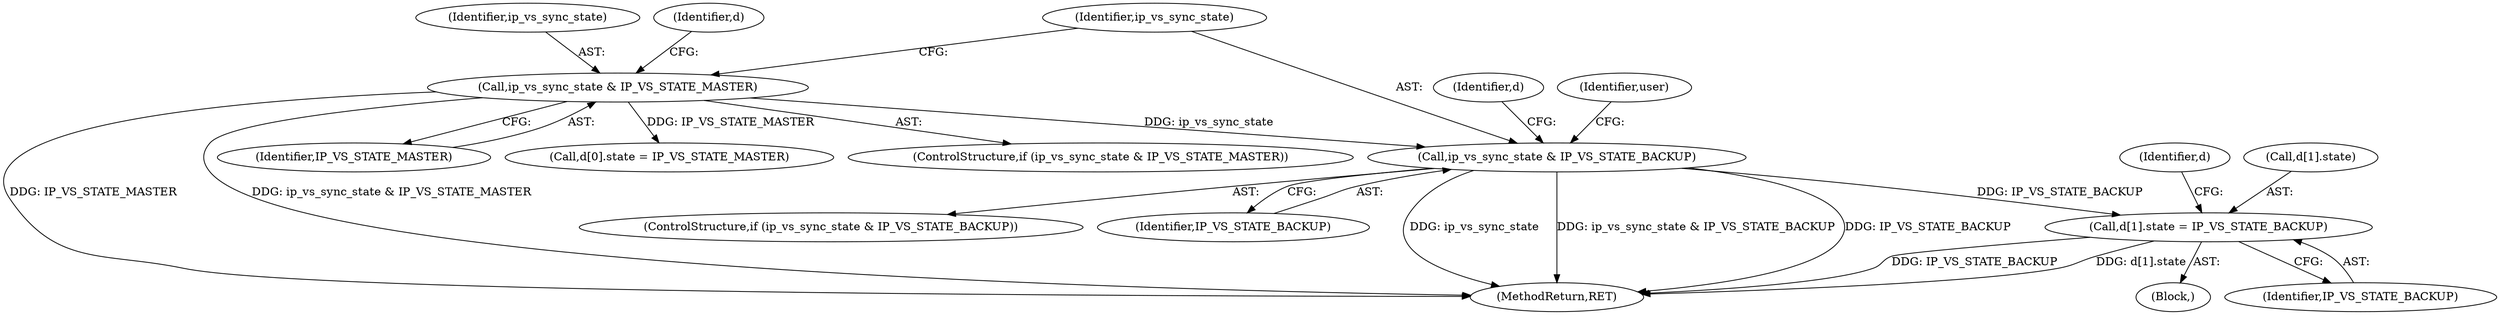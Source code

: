 digraph "0_linux_04bcef2a83f40c6db24222b27a52892cba39dffb@array" {
"1000468" [label="(Call,d[1].state = IP_VS_STATE_BACKUP)"];
"1000464" [label="(Call,ip_vs_sync_state & IP_VS_STATE_BACKUP)"];
"1000432" [label="(Call,ip_vs_sync_state & IP_VS_STATE_MASTER)"];
"1000436" [label="(Call,d[0].state = IP_VS_STATE_MASTER)"];
"1000468" [label="(Call,d[1].state = IP_VS_STATE_BACKUP)"];
"1000433" [label="(Identifier,ip_vs_sync_state)"];
"1000439" [label="(Identifier,d)"];
"1000431" [label="(ControlStructure,if (ip_vs_sync_state & IP_VS_STATE_MASTER))"];
"1000465" [label="(Identifier,ip_vs_sync_state)"];
"1000467" [label="(Block,)"];
"1000520" [label="(MethodReturn,RET)"];
"1000463" [label="(ControlStructure,if (ip_vs_sync_state & IP_VS_STATE_BACKUP))"];
"1000432" [label="(Call,ip_vs_sync_state & IP_VS_STATE_MASTER)"];
"1000434" [label="(Identifier,IP_VS_STATE_MASTER)"];
"1000464" [label="(Call,ip_vs_sync_state & IP_VS_STATE_BACKUP)"];
"1000471" [label="(Identifier,d)"];
"1000498" [label="(Identifier,user)"];
"1000478" [label="(Identifier,d)"];
"1000466" [label="(Identifier,IP_VS_STATE_BACKUP)"];
"1000474" [label="(Identifier,IP_VS_STATE_BACKUP)"];
"1000469" [label="(Call,d[1].state)"];
"1000468" -> "1000467"  [label="AST: "];
"1000468" -> "1000474"  [label="CFG: "];
"1000469" -> "1000468"  [label="AST: "];
"1000474" -> "1000468"  [label="AST: "];
"1000478" -> "1000468"  [label="CFG: "];
"1000468" -> "1000520"  [label="DDG: IP_VS_STATE_BACKUP"];
"1000468" -> "1000520"  [label="DDG: d[1].state"];
"1000464" -> "1000468"  [label="DDG: IP_VS_STATE_BACKUP"];
"1000464" -> "1000463"  [label="AST: "];
"1000464" -> "1000466"  [label="CFG: "];
"1000465" -> "1000464"  [label="AST: "];
"1000466" -> "1000464"  [label="AST: "];
"1000471" -> "1000464"  [label="CFG: "];
"1000498" -> "1000464"  [label="CFG: "];
"1000464" -> "1000520"  [label="DDG: ip_vs_sync_state"];
"1000464" -> "1000520"  [label="DDG: ip_vs_sync_state & IP_VS_STATE_BACKUP"];
"1000464" -> "1000520"  [label="DDG: IP_VS_STATE_BACKUP"];
"1000432" -> "1000464"  [label="DDG: ip_vs_sync_state"];
"1000432" -> "1000431"  [label="AST: "];
"1000432" -> "1000434"  [label="CFG: "];
"1000433" -> "1000432"  [label="AST: "];
"1000434" -> "1000432"  [label="AST: "];
"1000439" -> "1000432"  [label="CFG: "];
"1000465" -> "1000432"  [label="CFG: "];
"1000432" -> "1000520"  [label="DDG: IP_VS_STATE_MASTER"];
"1000432" -> "1000520"  [label="DDG: ip_vs_sync_state & IP_VS_STATE_MASTER"];
"1000432" -> "1000436"  [label="DDG: IP_VS_STATE_MASTER"];
}
